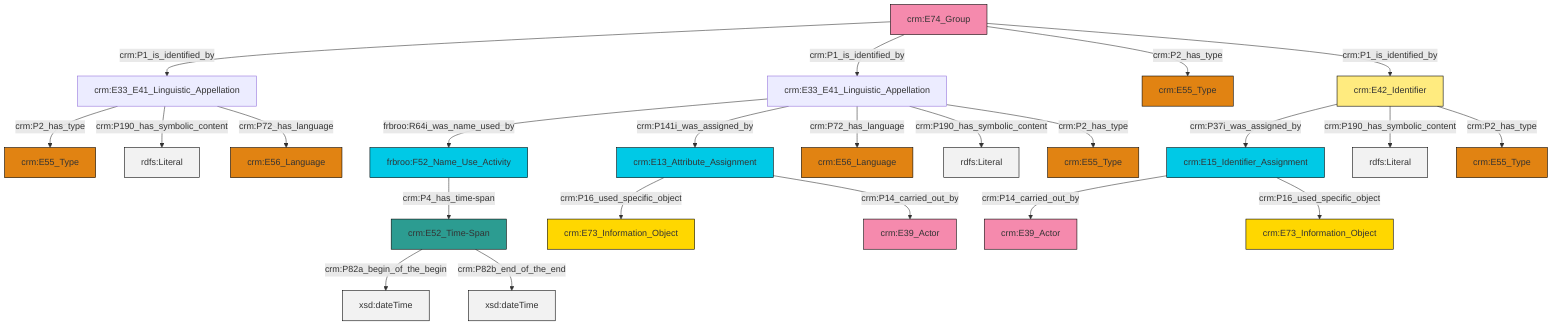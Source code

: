 graph TD
classDef Literal fill:#f2f2f2,stroke:#000000;
classDef CRM_Entity fill:#FFFFFF,stroke:#000000;
classDef Temporal_Entity fill:#00C9E6, stroke:#000000;
classDef Type fill:#E18312, stroke:#000000;
classDef Time-Span fill:#2C9C91, stroke:#000000;
classDef Appellation fill:#FFEB7F, stroke:#000000;
classDef Place fill:#008836, stroke:#000000;
classDef Persistent_Item fill:#B266B2, stroke:#000000;
classDef Conceptual_Object fill:#FFD700, stroke:#000000;
classDef Physical_Thing fill:#D2B48C, stroke:#000000;
classDef Actor fill:#f58aad, stroke:#000000;
classDef PC_Classes fill:#4ce600, stroke:#000000;
classDef Multi fill:#cccccc,stroke:#000000;

2["crm:E13_Attribute_Assignment"]:::Temporal_Entity -->|crm:P16_used_specific_object| 3["crm:E73_Information_Object"]:::Conceptual_Object
4["crm:E33_E41_Linguistic_Appellation"]:::Default -->|frbroo:R64i_was_name_used_by| 5["frbroo:F52_Name_Use_Activity"]:::Temporal_Entity
13["crm:E74_Group"]:::Actor -->|crm:P1_is_identified_by| 14["crm:E33_E41_Linguistic_Appellation"]:::Default
4["crm:E33_E41_Linguistic_Appellation"]:::Default -->|crm:P141i_was_assigned_by| 2["crm:E13_Attribute_Assignment"]:::Temporal_Entity
15["crm:E42_Identifier"]:::Appellation -->|crm:P37i_was_assigned_by| 0["crm:E15_Identifier_Assignment"]:::Temporal_Entity
14["crm:E33_E41_Linguistic_Appellation"]:::Default -->|crm:P2_has_type| 10["crm:E55_Type"]:::Type
0["crm:E15_Identifier_Assignment"]:::Temporal_Entity -->|crm:P14_carried_out_by| 16["crm:E39_Actor"]:::Actor
15["crm:E42_Identifier"]:::Appellation -->|crm:P190_has_symbolic_content| 21[rdfs:Literal]:::Literal
4["crm:E33_E41_Linguistic_Appellation"]:::Default -->|crm:P72_has_language| 22["crm:E56_Language"]:::Type
13["crm:E74_Group"]:::Actor -->|crm:P1_is_identified_by| 4["crm:E33_E41_Linguistic_Appellation"]:::Default
25["crm:E52_Time-Span"]:::Time-Span -->|crm:P82a_begin_of_the_begin| 26[xsd:dateTime]:::Literal
14["crm:E33_E41_Linguistic_Appellation"]:::Default -->|crm:P190_has_symbolic_content| 28[rdfs:Literal]:::Literal
2["crm:E13_Attribute_Assignment"]:::Temporal_Entity -->|crm:P14_carried_out_by| 23["crm:E39_Actor"]:::Actor
15["crm:E42_Identifier"]:::Appellation -->|crm:P2_has_type| 19["crm:E55_Type"]:::Type
4["crm:E33_E41_Linguistic_Appellation"]:::Default -->|crm:P190_has_symbolic_content| 29[rdfs:Literal]:::Literal
4["crm:E33_E41_Linguistic_Appellation"]:::Default -->|crm:P2_has_type| 30["crm:E55_Type"]:::Type
13["crm:E74_Group"]:::Actor -->|crm:P2_has_type| 32["crm:E55_Type"]:::Type
5["frbroo:F52_Name_Use_Activity"]:::Temporal_Entity -->|crm:P4_has_time-span| 25["crm:E52_Time-Span"]:::Time-Span
0["crm:E15_Identifier_Assignment"]:::Temporal_Entity -->|crm:P16_used_specific_object| 6["crm:E73_Information_Object"]:::Conceptual_Object
13["crm:E74_Group"]:::Actor -->|crm:P1_is_identified_by| 15["crm:E42_Identifier"]:::Appellation
25["crm:E52_Time-Span"]:::Time-Span -->|crm:P82b_end_of_the_end| 38[xsd:dateTime]:::Literal
14["crm:E33_E41_Linguistic_Appellation"]:::Default -->|crm:P72_has_language| 8["crm:E56_Language"]:::Type